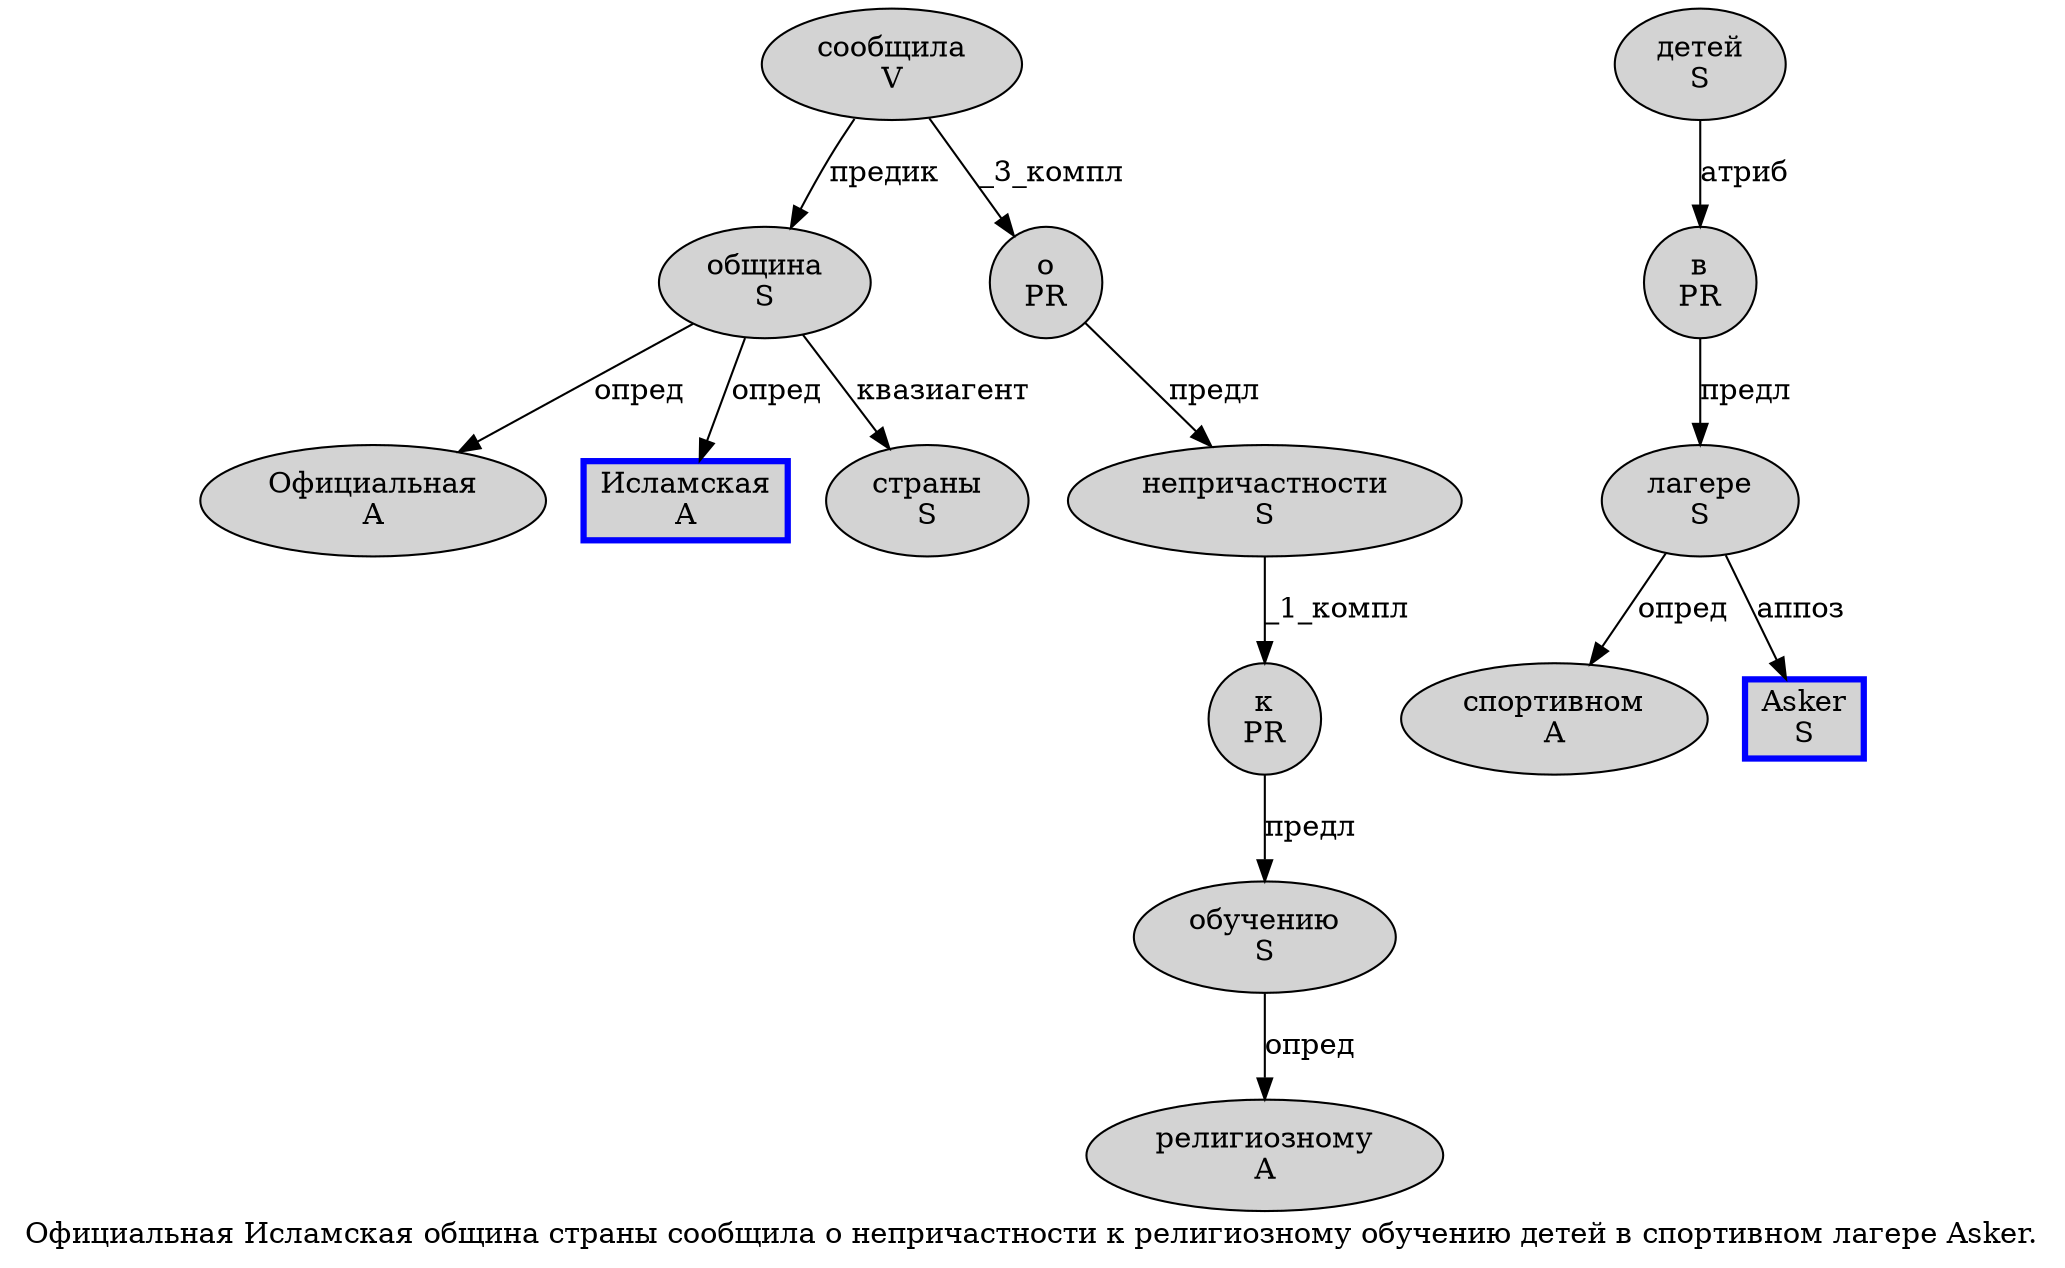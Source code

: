 digraph SENTENCE_88 {
	graph [label="Официальная Исламская община страны сообщила о непричастности к религиозному обучению детей в спортивном лагере Asker."]
	node [style=filled]
		0 [label="Официальная
A" color="" fillcolor=lightgray penwidth=1 shape=ellipse]
		1 [label="Исламская
A" color=blue fillcolor=lightgray penwidth=3 shape=box]
		2 [label="община
S" color="" fillcolor=lightgray penwidth=1 shape=ellipse]
		3 [label="страны
S" color="" fillcolor=lightgray penwidth=1 shape=ellipse]
		4 [label="сообщила
V" color="" fillcolor=lightgray penwidth=1 shape=ellipse]
		5 [label="о
PR" color="" fillcolor=lightgray penwidth=1 shape=ellipse]
		6 [label="непричастности
S" color="" fillcolor=lightgray penwidth=1 shape=ellipse]
		7 [label="к
PR" color="" fillcolor=lightgray penwidth=1 shape=ellipse]
		8 [label="религиозному
A" color="" fillcolor=lightgray penwidth=1 shape=ellipse]
		9 [label="обучению
S" color="" fillcolor=lightgray penwidth=1 shape=ellipse]
		10 [label="детей
S" color="" fillcolor=lightgray penwidth=1 shape=ellipse]
		11 [label="в
PR" color="" fillcolor=lightgray penwidth=1 shape=ellipse]
		12 [label="спортивном
A" color="" fillcolor=lightgray penwidth=1 shape=ellipse]
		13 [label="лагере
S" color="" fillcolor=lightgray penwidth=1 shape=ellipse]
		14 [label="Asker
S" color=blue fillcolor=lightgray penwidth=3 shape=box]
			5 -> 6 [label="предл"]
			11 -> 13 [label="предл"]
			4 -> 2 [label="предик"]
			4 -> 5 [label="_3_компл"]
			10 -> 11 [label="атриб"]
			13 -> 12 [label="опред"]
			13 -> 14 [label="аппоз"]
			6 -> 7 [label="_1_компл"]
			7 -> 9 [label="предл"]
			9 -> 8 [label="опред"]
			2 -> 0 [label="опред"]
			2 -> 1 [label="опред"]
			2 -> 3 [label="квазиагент"]
}